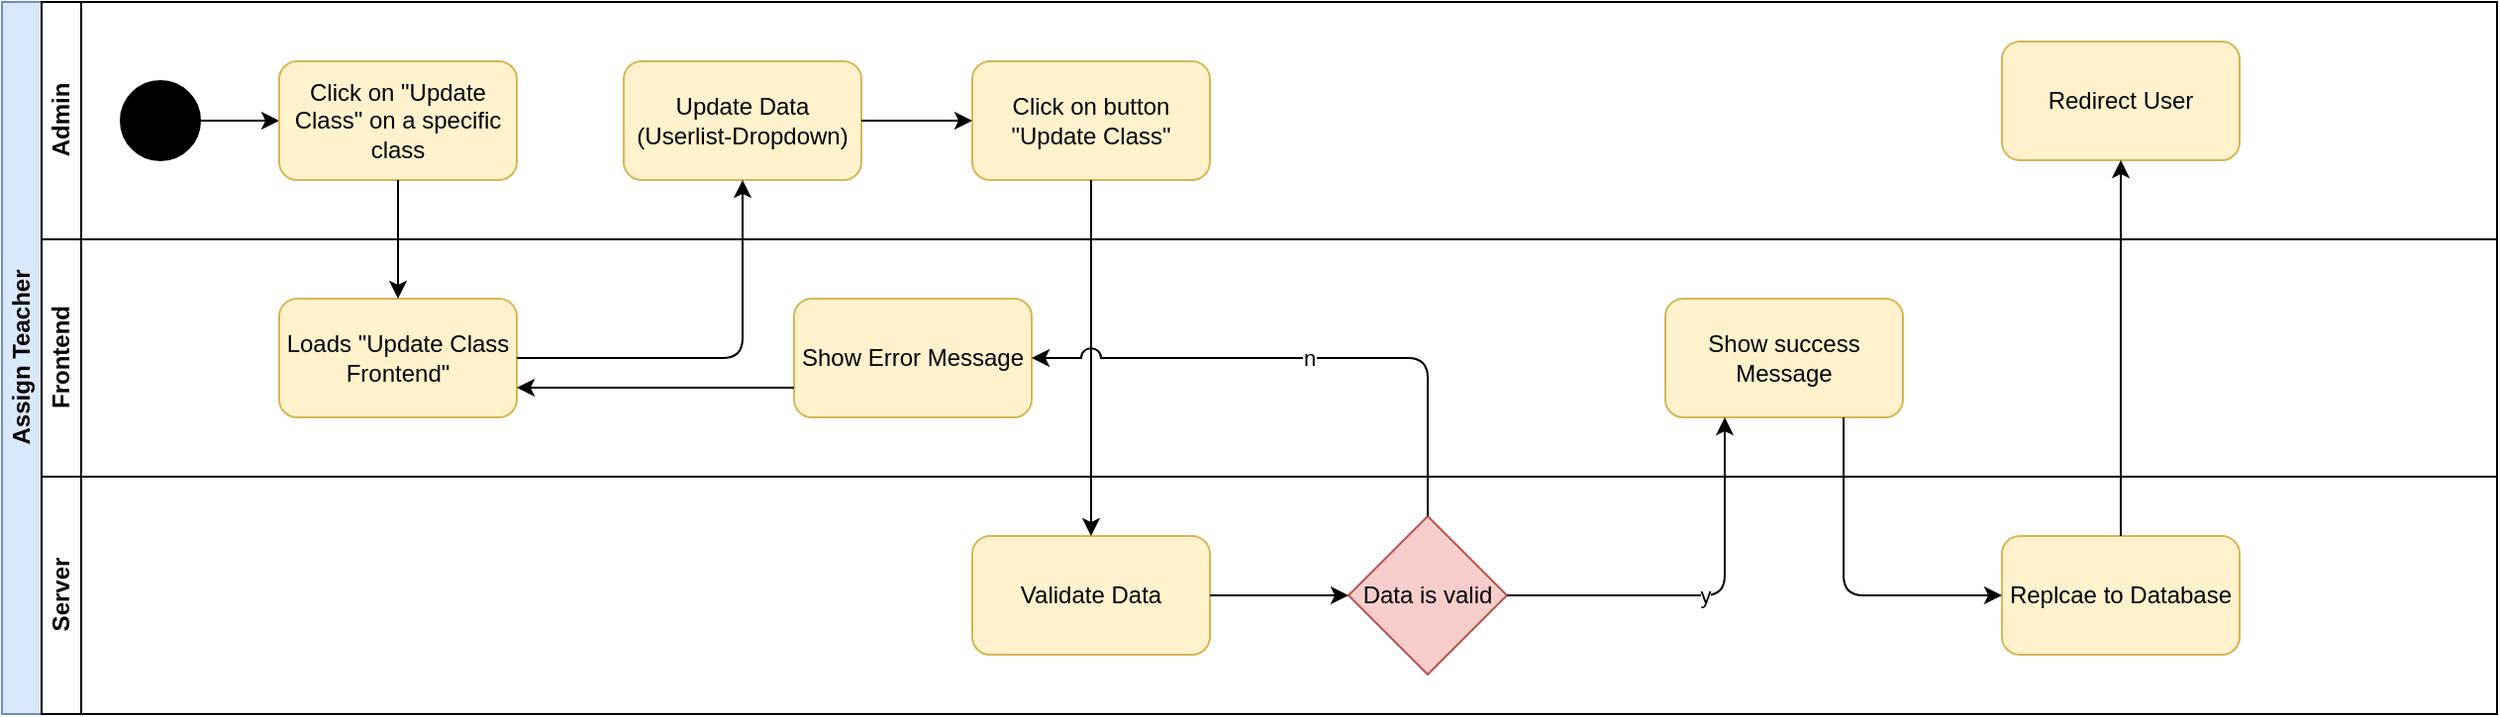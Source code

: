 <mxfile version="13.8.6" type="device"><diagram id="TVkBeIthYG6gFBEaWPdA" name="Page-1"><mxGraphModel dx="1422" dy="762" grid="1" gridSize="10" guides="1" tooltips="1" connect="1" arrows="1" fold="1" page="1" pageScale="1" pageWidth="827" pageHeight="1169" math="0" shadow="0"><root><mxCell id="0"/><mxCell id="1" parent="0"/><mxCell id="dtAJNuwU5JJ4_v2cWaXw-1" value="Assign Teacher" style="swimlane;html=1;childLayout=stackLayout;resizeParent=1;resizeParentMax=0;horizontal=0;startSize=20;horizontalStack=0;direction=east;fillColor=#dae8fc;strokeColor=#6c8ebf;" vertex="1" parent="1"><mxGeometry x="40" y="40" width="1260" height="360" as="geometry"/></mxCell><mxCell id="dtAJNuwU5JJ4_v2cWaXw-2" value="Admin" style="swimlane;html=1;startSize=20;horizontal=0;direction=east;" vertex="1" parent="dtAJNuwU5JJ4_v2cWaXw-1"><mxGeometry x="20" width="1240" height="120" as="geometry"/></mxCell><mxCell id="dtAJNuwU5JJ4_v2cWaXw-3" value="" style="edgeStyle=orthogonalEdgeStyle;rounded=0;orthogonalLoop=1;jettySize=auto;html=1;" edge="1" parent="dtAJNuwU5JJ4_v2cWaXw-2" source="dtAJNuwU5JJ4_v2cWaXw-4"><mxGeometry relative="1" as="geometry"><mxPoint x="120" y="60" as="targetPoint"/></mxGeometry></mxCell><mxCell id="dtAJNuwU5JJ4_v2cWaXw-4" value="" style="ellipse;whiteSpace=wrap;html=1;direction=east;fillColor=#000000;" vertex="1" parent="dtAJNuwU5JJ4_v2cWaXw-2"><mxGeometry x="40" y="40" width="40" height="40" as="geometry"/></mxCell><mxCell id="dtAJNuwU5JJ4_v2cWaXw-5" value="Click on &quot;Update Class&quot; on a specific class" style="rounded=1;whiteSpace=wrap;html=1;fillColor=#fff2cc;strokeColor=#d6b656;" vertex="1" parent="dtAJNuwU5JJ4_v2cWaXw-2"><mxGeometry x="120" y="30" width="120" height="60" as="geometry"/></mxCell><mxCell id="dtAJNuwU5JJ4_v2cWaXw-6" value="Update Data&lt;br&gt;(Userlist-Dropdown)" style="rounded=1;whiteSpace=wrap;html=1;fillColor=#fff2cc;strokeColor=#d6b656;" vertex="1" parent="dtAJNuwU5JJ4_v2cWaXw-2"><mxGeometry x="294" y="30" width="120" height="60" as="geometry"/></mxCell><mxCell id="dtAJNuwU5JJ4_v2cWaXw-7" value="Click on button &quot;Update Class&quot;" style="rounded=1;whiteSpace=wrap;html=1;fillColor=#fff2cc;strokeColor=#d6b656;" vertex="1" parent="dtAJNuwU5JJ4_v2cWaXw-2"><mxGeometry x="470" y="30" width="120" height="60" as="geometry"/></mxCell><mxCell id="dtAJNuwU5JJ4_v2cWaXw-8" value="" style="endArrow=classic;html=1;exitX=1;exitY=0.5;exitDx=0;exitDy=0;" edge="1" parent="dtAJNuwU5JJ4_v2cWaXw-2" source="dtAJNuwU5JJ4_v2cWaXw-6" target="dtAJNuwU5JJ4_v2cWaXw-7"><mxGeometry width="50" height="50" relative="1" as="geometry"><mxPoint x="190" y="100" as="sourcePoint"/><mxPoint x="190" y="160" as="targetPoint"/></mxGeometry></mxCell><mxCell id="dtAJNuwU5JJ4_v2cWaXw-11" value="Redirect User" style="rounded=1;whiteSpace=wrap;html=1;fillColor=#fff2cc;strokeColor=#d6b656;" vertex="1" parent="dtAJNuwU5JJ4_v2cWaXw-2"><mxGeometry x="990" y="20" width="120" height="60" as="geometry"/></mxCell><mxCell id="dtAJNuwU5JJ4_v2cWaXw-14" value="Frontend" style="swimlane;html=1;startSize=20;horizontal=0;direction=east;" vertex="1" parent="dtAJNuwU5JJ4_v2cWaXw-1"><mxGeometry x="20" y="120" width="1240" height="120" as="geometry"/></mxCell><mxCell id="dtAJNuwU5JJ4_v2cWaXw-15" value="Loads &quot;Update Class Frontend&quot;" style="rounded=1;whiteSpace=wrap;html=1;fillColor=#fff2cc;strokeColor=#d6b656;" vertex="1" parent="dtAJNuwU5JJ4_v2cWaXw-14"><mxGeometry x="120" y="30" width="120" height="60" as="geometry"/></mxCell><mxCell id="dtAJNuwU5JJ4_v2cWaXw-16" value="Show Error Message" style="rounded=1;whiteSpace=wrap;html=1;fillColor=#fff2cc;strokeColor=#d6b656;" vertex="1" parent="dtAJNuwU5JJ4_v2cWaXw-14"><mxGeometry x="380" y="30" width="120" height="60" as="geometry"/></mxCell><mxCell id="dtAJNuwU5JJ4_v2cWaXw-17" value="" style="endArrow=classic;html=1;exitX=0;exitY=0.75;exitDx=0;exitDy=0;entryX=1;entryY=0.75;entryDx=0;entryDy=0;" edge="1" parent="dtAJNuwU5JJ4_v2cWaXw-14" source="dtAJNuwU5JJ4_v2cWaXw-16" target="dtAJNuwU5JJ4_v2cWaXw-15"><mxGeometry width="50" height="50" relative="1" as="geometry"><mxPoint x="360" y="380" as="sourcePoint"/><mxPoint x="410" y="330" as="targetPoint"/></mxGeometry></mxCell><mxCell id="dtAJNuwU5JJ4_v2cWaXw-9" value="Show success Message" style="rounded=1;whiteSpace=wrap;html=1;fillColor=#fff2cc;strokeColor=#d6b656;" vertex="1" parent="dtAJNuwU5JJ4_v2cWaXw-14"><mxGeometry x="820" y="30" width="120" height="60" as="geometry"/></mxCell><mxCell id="dtAJNuwU5JJ4_v2cWaXw-18" value="Server" style="swimlane;html=1;startSize=20;horizontal=0;direction=east;" vertex="1" parent="dtAJNuwU5JJ4_v2cWaXw-1"><mxGeometry x="20" y="240" width="1240" height="120" as="geometry"/></mxCell><mxCell id="dtAJNuwU5JJ4_v2cWaXw-19" value="Validate Data" style="rounded=1;whiteSpace=wrap;html=1;fillColor=#fff2cc;strokeColor=#d6b656;" vertex="1" parent="dtAJNuwU5JJ4_v2cWaXw-18"><mxGeometry x="470" y="30" width="120" height="60" as="geometry"/></mxCell><mxCell id="dtAJNuwU5JJ4_v2cWaXw-20" value="Data is valid" style="rhombus;whiteSpace=wrap;html=1;fillColor=#f8cecc;strokeColor=#b85450;" vertex="1" parent="dtAJNuwU5JJ4_v2cWaXw-18"><mxGeometry x="660" y="20" width="80" height="80" as="geometry"/></mxCell><mxCell id="dtAJNuwU5JJ4_v2cWaXw-21" value="" style="endArrow=classic;html=1;" edge="1" parent="dtAJNuwU5JJ4_v2cWaXw-18" source="dtAJNuwU5JJ4_v2cWaXw-19" target="dtAJNuwU5JJ4_v2cWaXw-20"><mxGeometry width="50" height="50" relative="1" as="geometry"><mxPoint x="380" y="290" as="sourcePoint"/><mxPoint x="430" y="240" as="targetPoint"/></mxGeometry></mxCell><mxCell id="dtAJNuwU5JJ4_v2cWaXw-10" value="Replcae to Database" style="rounded=1;whiteSpace=wrap;html=1;fillColor=#fff2cc;strokeColor=#d6b656;" vertex="1" parent="dtAJNuwU5JJ4_v2cWaXw-18"><mxGeometry x="990" y="30" width="120" height="60" as="geometry"/></mxCell><mxCell id="dtAJNuwU5JJ4_v2cWaXw-22" value="" style="endArrow=classic;html=1;exitX=0.5;exitY=1;exitDx=0;exitDy=0;" edge="1" parent="dtAJNuwU5JJ4_v2cWaXw-1" source="dtAJNuwU5JJ4_v2cWaXw-5" target="dtAJNuwU5JJ4_v2cWaXw-15"><mxGeometry width="50" height="50" relative="1" as="geometry"><mxPoint x="170" y="410" as="sourcePoint"/><mxPoint x="220" y="360" as="targetPoint"/></mxGeometry></mxCell><mxCell id="dtAJNuwU5JJ4_v2cWaXw-23" value="" style="endArrow=classic;html=1;" edge="1" parent="dtAJNuwU5JJ4_v2cWaXw-1" source="dtAJNuwU5JJ4_v2cWaXw-15" target="dtAJNuwU5JJ4_v2cWaXw-6"><mxGeometry width="50" height="50" relative="1" as="geometry"><mxPoint x="200" y="360" as="sourcePoint"/><mxPoint x="250" y="310" as="targetPoint"/><Array as="points"><mxPoint x="374" y="180"/></Array></mxGeometry></mxCell><mxCell id="dtAJNuwU5JJ4_v2cWaXw-24" value="" style="endArrow=classic;html=1;" edge="1" parent="dtAJNuwU5JJ4_v2cWaXw-1" source="dtAJNuwU5JJ4_v2cWaXw-7" target="dtAJNuwU5JJ4_v2cWaXw-19"><mxGeometry width="50" height="50" relative="1" as="geometry"><mxPoint x="520" y="460" as="sourcePoint"/><mxPoint x="570" y="410" as="targetPoint"/></mxGeometry></mxCell><mxCell id="dtAJNuwU5JJ4_v2cWaXw-26" value="n" style="endArrow=classic;html=1;jumpStyle=arc;jumpSize=10;" edge="1" parent="dtAJNuwU5JJ4_v2cWaXw-1" source="dtAJNuwU5JJ4_v2cWaXw-20" target="dtAJNuwU5JJ4_v2cWaXw-16"><mxGeometry width="50" height="50" relative="1" as="geometry"><mxPoint x="710" y="490" as="sourcePoint"/><mxPoint x="760" y="440" as="targetPoint"/><Array as="points"><mxPoint x="720" y="180"/></Array></mxGeometry></mxCell><mxCell id="dtAJNuwU5JJ4_v2cWaXw-13" value="" style="endArrow=classic;html=1;" edge="1" parent="dtAJNuwU5JJ4_v2cWaXw-1" source="dtAJNuwU5JJ4_v2cWaXw-10" target="dtAJNuwU5JJ4_v2cWaXw-11"><mxGeometry width="50" height="50" relative="1" as="geometry"><mxPoint x="1070" y="460" as="sourcePoint"/><mxPoint x="1120" y="410" as="targetPoint"/></mxGeometry></mxCell><mxCell id="dtAJNuwU5JJ4_v2cWaXw-25" value="y" style="endArrow=classic;html=1;exitX=1;exitY=0.5;exitDx=0;exitDy=0;entryX=0.25;entryY=1;entryDx=0;entryDy=0;" edge="1" parent="dtAJNuwU5JJ4_v2cWaXw-1" source="dtAJNuwU5JJ4_v2cWaXw-20" target="dtAJNuwU5JJ4_v2cWaXw-9"><mxGeometry width="50" height="50" relative="1" as="geometry"><mxPoint x="620" y="310" as="sourcePoint"/><mxPoint x="690" y="310" as="targetPoint"/><Array as="points"><mxPoint x="870" y="300"/></Array></mxGeometry></mxCell><mxCell id="dtAJNuwU5JJ4_v2cWaXw-12" value="" style="endArrow=classic;html=1;exitX=0.75;exitY=1;exitDx=0;exitDy=0;" edge="1" parent="dtAJNuwU5JJ4_v2cWaXw-1" source="dtAJNuwU5JJ4_v2cWaXw-9" target="dtAJNuwU5JJ4_v2cWaXw-10"><mxGeometry width="50" height="50" relative="1" as="geometry"><mxPoint x="820" y="550" as="sourcePoint"/><mxPoint x="870" y="500" as="targetPoint"/><Array as="points"><mxPoint x="930" y="300"/></Array></mxGeometry></mxCell></root></mxGraphModel></diagram></mxfile>